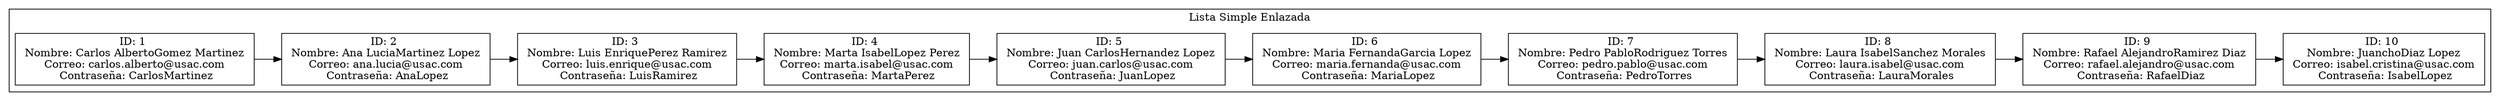 digraph G {
    node [shape=record];
    rankdir=LR;
    subgraph cluster_0 {
        label = "Lista Simple Enlazada";
        n0 [label = "{<data> ID: 1 \n Nombre: Carlos AlbertoGomez Martinez \n Correo: carlos.alberto@usac.com \n Contraseña: CarlosMartinez}"];
        n1 [label = "{<data> ID: 2 \n Nombre: Ana LuciaMartinez Lopez \n Correo: ana.lucia@usac.com \n Contraseña: AnaLopez}"];
        n2 [label = "{<data> ID: 3 \n Nombre: Luis EnriquePerez Ramirez \n Correo: luis.enrique@usac.com \n Contraseña: LuisRamirez}"];
        n3 [label = "{<data> ID: 4 \n Nombre: Marta IsabelLopez Perez \n Correo: marta.isabel@usac.com \n Contraseña: MartaPerez}"];
        n4 [label = "{<data> ID: 5 \n Nombre: Juan CarlosHernandez Lopez \n Correo: juan.carlos@usac.com \n Contraseña: JuanLopez}"];
        n5 [label = "{<data> ID: 6 \n Nombre: Maria FernandaGarcia Lopez \n Correo: maria.fernanda@usac.com \n Contraseña: MariaLopez}"];
        n6 [label = "{<data> ID: 7 \n Nombre: Pedro PabloRodriguez Torres \n Correo: pedro.pablo@usac.com \n Contraseña: PedroTorres}"];
        n7 [label = "{<data> ID: 8 \n Nombre: Laura IsabelSanchez Morales \n Correo: laura.isabel@usac.com \n Contraseña: LauraMorales}"];
        n8 [label = "{<data> ID: 9 \n Nombre: Rafael AlejandroRamirez Diaz \n Correo: rafael.alejandro@usac.com \n Contraseña: RafaelDiaz}"];
        n9 [label = "{<data> ID: 10 \n Nombre: JuanchoDiaz Lopez \n Correo: isabel.cristina@usac.com \n Contraseña: IsabelLopez}"];
        n0 -> n1;
        n1 -> n2;
        n2 -> n3;
        n3 -> n4;
        n4 -> n5;
        n5 -> n6;
        n6 -> n7;
        n7 -> n8;
        n8 -> n9;
    }
}
